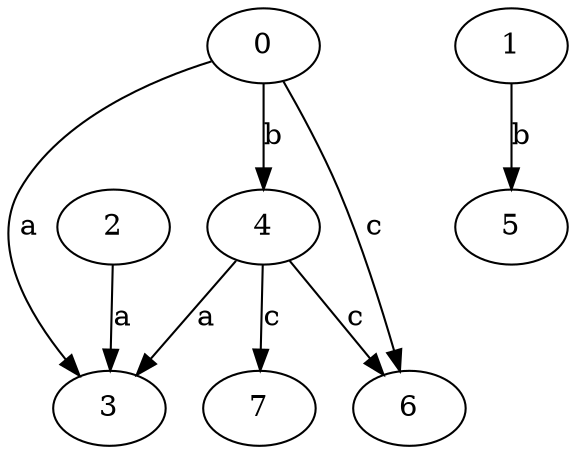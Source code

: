 strict digraph  {
0;
2;
3;
4;
5;
6;
1;
7;
0 -> 3  [label=a];
0 -> 4  [label=b];
0 -> 6  [label=c];
2 -> 3  [label=a];
4 -> 3  [label=a];
4 -> 6  [label=c];
4 -> 7  [label=c];
1 -> 5  [label=b];
}
